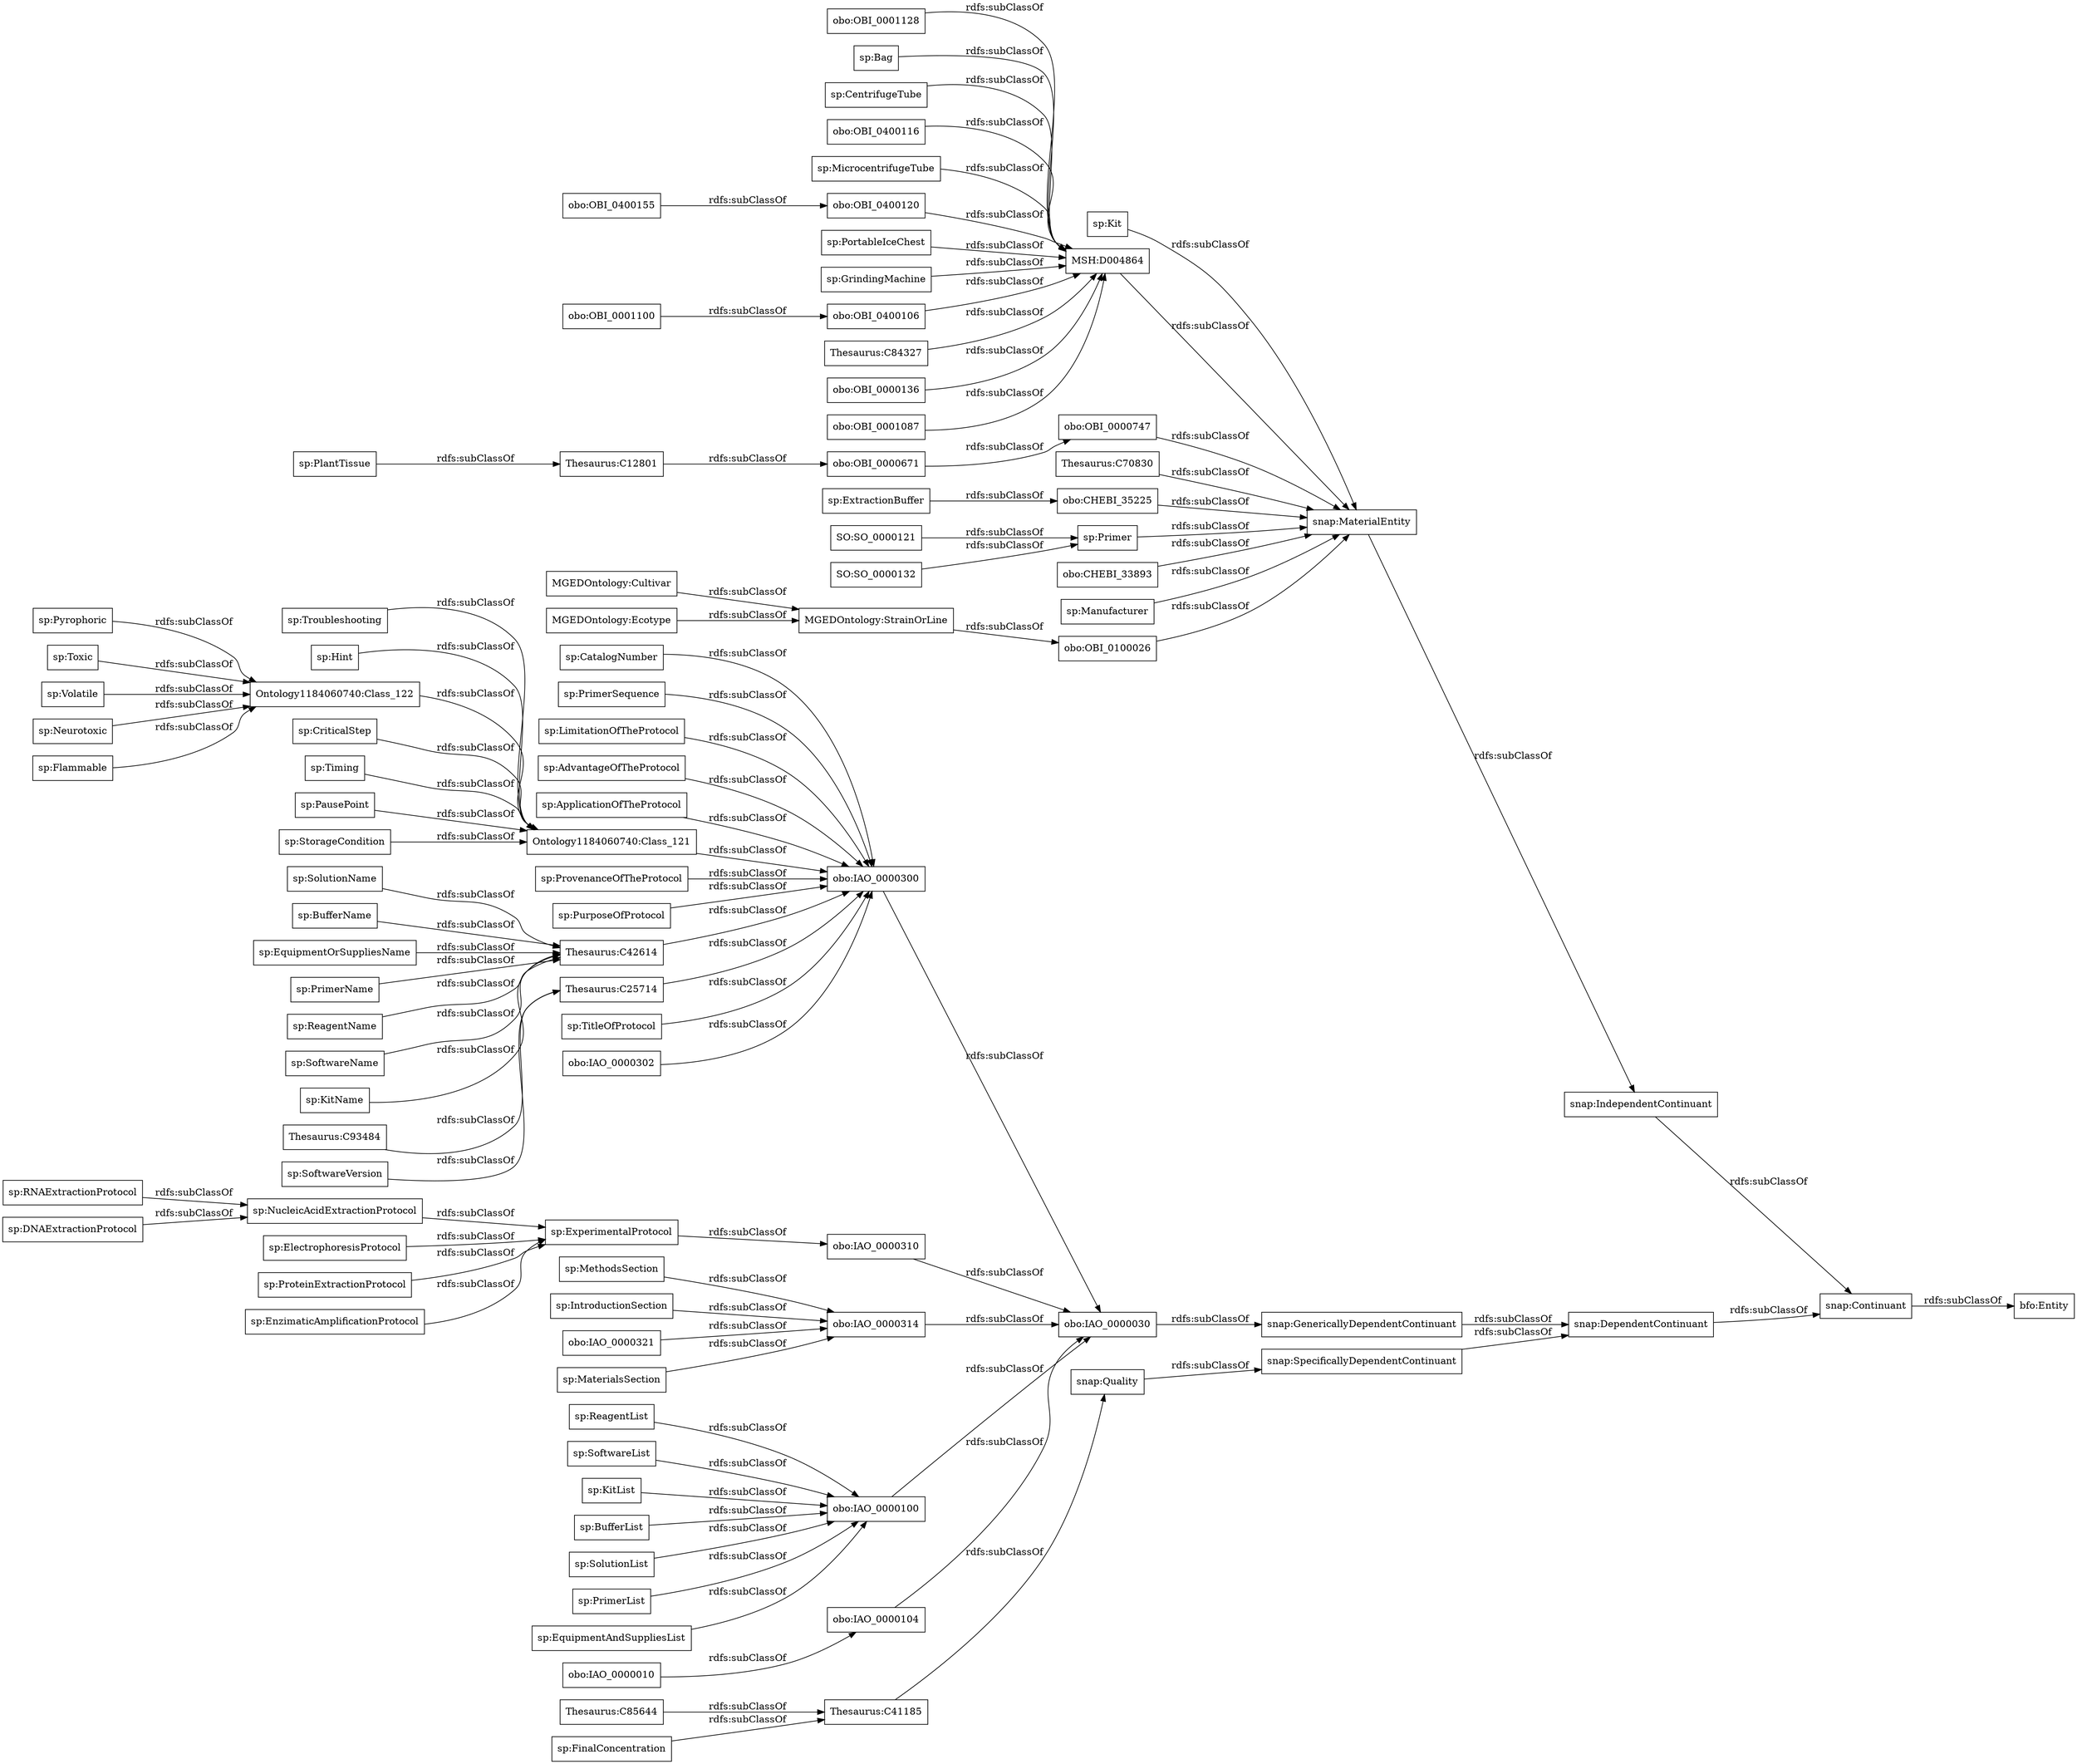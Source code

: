 digraph ar2dtool_diagram { 
rankdir=LR;
size="1000"
node [shape = rectangle, color="black"]; "sp:StorageCondition" "sp:PlantTissue" "snap:DependentContinuant" "sp:Hint" "MGEDOntology:Cultivar" "Thesaurus:C70830" "Thesaurus:C42614" "obo:CHEBI_35225" "SO:SO_0000132" "Thesaurus:C85644" "obo:IAO_0000310" "sp:Primer" "obo:OBI_0001087" "sp:BufferName" "MGEDOntology:StrainOrLine" "sp:ProteinExtractionProtocol" "sp:IntroductionSection" "obo:OBI_0001128" "sp:FinalConcentration" "snap:Quality" "obo:OBI_0400155" "sp:Volatile" "sp:ReagentList" "sp:Neurotoxic" "sp:ExtractionBuffer" "snap:MaterialEntity" "sp:EquipmentOrSuppliesName" "sp:EnzimaticAmplificationProtocol" "obo:OBI_0001100" "sp:Bag" "obo:OBI_0000671" "Thesaurus:C12801" "MGEDOntology:Ecotype" "snap:IndependentContinuant" "sp:SoftwareList" "obo:IAO_0000321" "Thesaurus:C41185" "sp:TitleOfProtocol" "sp:PrimerName" "Ontology1184060740:Class_122" "sp:SoftwareVersion" "obo:IAO_0000302" "sp:KitList" "sp:CriticalStep" "bfo:Entity" "obo:IAO_0000314" "obo:CHEBI_33893" "sp:BufferList" "sp:ReagentName" "sp:CatalogNumber" "snap:SpecificallyDependentContinuant" "obo:IAO_0000100" "obo:IAO_0000104" "sp:PrimerSequence" "sp:ExperimentalProtocol" "sp:Timing" "sp:SolutionList" "sp:PausePoint" "Thesaurus:C93484" "snap:GenericallyDependentContinuant" "sp:LimitationOfTheProtocol" "sp:SoftwareName" "obo:IAO_0000010" "SO:SO_0000121" "sp:RNAExtractionProtocol" "sp:Manufacturer" "sp:MaterialsSection" "sp:PrimerList" "sp:KitName" "sp:CentrifugeTube" "sp:AdvantageOfTheProtocol" "sp:ApplicationOfTheProtocol" "obo:OBI_0400116" "sp:MicrocentrifugeTube" "Thesaurus:C25714" "Ontology1184060740:Class_121" "sp:Flammable" "sp:Troubleshooting" "sp:EquipmentAndSuppliesList" "snap:Continuant" "sp:ProvenanceOfTheProtocol" "obo:IAO_0000030" "obo:OBI_0400120" "sp:PortableIceChest" "sp:MethodsSection" "sp:GrindingMachine" "obo:IAO_0000300" "obo:OBI_0100026" "obo:OBI_0400106" "sp:Kit" "Thesaurus:C84327" "sp:NucleicAcidExtractionProtocol" "sp:SolutionName" "sp:PurposeOfProtocol" "sp:ElectrophoresisProtocol" "obo:OBI_0000747" "sp:Pyrophoric" "sp:DNAExtractionProtocol" "MSH:D004864" "obo:OBI_0000136" "sp:Toxic" ; /*classes style*/
	"obo:IAO_0000104" -> "obo:IAO_0000030" [ label = "rdfs:subClassOf" ];
	"sp:CatalogNumber" -> "obo:IAO_0000300" [ label = "rdfs:subClassOf" ];
	"obo:CHEBI_33893" -> "snap:MaterialEntity" [ label = "rdfs:subClassOf" ];
	"sp:EquipmentAndSuppliesList" -> "obo:IAO_0000100" [ label = "rdfs:subClassOf" ];
	"sp:RNAExtractionProtocol" -> "sp:NucleicAcidExtractionProtocol" [ label = "rdfs:subClassOf" ];
	"sp:EquipmentOrSuppliesName" -> "Thesaurus:C42614" [ label = "rdfs:subClassOf" ];
	"sp:ReagentList" -> "obo:IAO_0000100" [ label = "rdfs:subClassOf" ];
	"sp:SolutionName" -> "Thesaurus:C42614" [ label = "rdfs:subClassOf" ];
	"sp:ElectrophoresisProtocol" -> "sp:ExperimentalProtocol" [ label = "rdfs:subClassOf" ];
	"obo:OBI_0001100" -> "obo:OBI_0400106" [ label = "rdfs:subClassOf" ];
	"sp:PausePoint" -> "Ontology1184060740:Class_121" [ label = "rdfs:subClassOf" ];
	"obo:CHEBI_35225" -> "snap:MaterialEntity" [ label = "rdfs:subClassOf" ];
	"sp:LimitationOfTheProtocol" -> "obo:IAO_0000300" [ label = "rdfs:subClassOf" ];
	"sp:Pyrophoric" -> "Ontology1184060740:Class_122" [ label = "rdfs:subClassOf" ];
	"sp:PrimerList" -> "obo:IAO_0000100" [ label = "rdfs:subClassOf" ];
	"obo:OBI_0400155" -> "obo:OBI_0400120" [ label = "rdfs:subClassOf" ];
	"Thesaurus:C12801" -> "obo:OBI_0000671" [ label = "rdfs:subClassOf" ];
	"Thesaurus:C70830" -> "snap:MaterialEntity" [ label = "rdfs:subClassOf" ];
	"sp:StorageCondition" -> "Ontology1184060740:Class_121" [ label = "rdfs:subClassOf" ];
	"Thesaurus:C93484" -> "Thesaurus:C25714" [ label = "rdfs:subClassOf" ];
	"Thesaurus:C41185" -> "snap:Quality" [ label = "rdfs:subClassOf" ];
	"sp:SoftwareList" -> "obo:IAO_0000100" [ label = "rdfs:subClassOf" ];
	"sp:NucleicAcidExtractionProtocol" -> "sp:ExperimentalProtocol" [ label = "rdfs:subClassOf" ];
	"sp:FinalConcentration" -> "Thesaurus:C41185" [ label = "rdfs:subClassOf" ];
	"MSH:D004864" -> "snap:MaterialEntity" [ label = "rdfs:subClassOf" ];
	"Thesaurus:C84327" -> "MSH:D004864" [ label = "rdfs:subClassOf" ];
	"sp:AdvantageOfTheProtocol" -> "obo:IAO_0000300" [ label = "rdfs:subClassOf" ];
	"obo:IAO_0000310" -> "obo:IAO_0000030" [ label = "rdfs:subClassOf" ];
	"sp:BufferList" -> "obo:IAO_0000100" [ label = "rdfs:subClassOf" ];
	"Thesaurus:C42614" -> "obo:IAO_0000300" [ label = "rdfs:subClassOf" ];
	"sp:CentrifugeTube" -> "MSH:D004864" [ label = "rdfs:subClassOf" ];
	"obo:OBI_0400106" -> "MSH:D004864" [ label = "rdfs:subClassOf" ];
	"obo:OBI_0100026" -> "snap:MaterialEntity" [ label = "rdfs:subClassOf" ];
	"sp:EnzimaticAmplificationProtocol" -> "sp:ExperimentalProtocol" [ label = "rdfs:subClassOf" ];
	"MGEDOntology:Cultivar" -> "MGEDOntology:StrainOrLine" [ label = "rdfs:subClassOf" ];
	"snap:GenericallyDependentContinuant" -> "snap:DependentContinuant" [ label = "rdfs:subClassOf" ];
	"obo:OBI_0001087" -> "MSH:D004864" [ label = "rdfs:subClassOf" ];
	"obo:IAO_0000302" -> "obo:IAO_0000300" [ label = "rdfs:subClassOf" ];
	"snap:Continuant" -> "bfo:Entity" [ label = "rdfs:subClassOf" ];
	"obo:IAO_0000010" -> "obo:IAO_0000104" [ label = "rdfs:subClassOf" ];
	"snap:SpecificallyDependentContinuant" -> "snap:DependentContinuant" [ label = "rdfs:subClassOf" ];
	"sp:ExperimentalProtocol" -> "obo:IAO_0000310" [ label = "rdfs:subClassOf" ];
	"sp:MethodsSection" -> "obo:IAO_0000314" [ label = "rdfs:subClassOf" ];
	"sp:PurposeOfProtocol" -> "obo:IAO_0000300" [ label = "rdfs:subClassOf" ];
	"Ontology1184060740:Class_122" -> "Ontology1184060740:Class_121" [ label = "rdfs:subClassOf" ];
	"obo:OBI_0400120" -> "MSH:D004864" [ label = "rdfs:subClassOf" ];
	"sp:SoftwareVersion" -> "Thesaurus:C25714" [ label = "rdfs:subClassOf" ];
	"obo:IAO_0000030" -> "snap:GenericallyDependentContinuant" [ label = "rdfs:subClassOf" ];
	"sp:Volatile" -> "Ontology1184060740:Class_122" [ label = "rdfs:subClassOf" ];
	"snap:Quality" -> "snap:SpecificallyDependentContinuant" [ label = "rdfs:subClassOf" ];
	"sp:ReagentName" -> "Thesaurus:C42614" [ label = "rdfs:subClassOf" ];
	"obo:IAO_0000314" -> "obo:IAO_0000030" [ label = "rdfs:subClassOf" ];
	"sp:Neurotoxic" -> "Ontology1184060740:Class_122" [ label = "rdfs:subClassOf" ];
	"sp:Hint" -> "Ontology1184060740:Class_121" [ label = "rdfs:subClassOf" ];
	"Ontology1184060740:Class_121" -> "obo:IAO_0000300" [ label = "rdfs:subClassOf" ];
	"sp:KitList" -> "obo:IAO_0000100" [ label = "rdfs:subClassOf" ];
	"sp:PrimerName" -> "Thesaurus:C42614" [ label = "rdfs:subClassOf" ];
	"obo:IAO_0000321" -> "obo:IAO_0000314" [ label = "rdfs:subClassOf" ];
	"sp:PlantTissue" -> "Thesaurus:C12801" [ label = "rdfs:subClassOf" ];
	"MGEDOntology:StrainOrLine" -> "obo:OBI_0100026" [ label = "rdfs:subClassOf" ];
	"sp:ProvenanceOfTheProtocol" -> "obo:IAO_0000300" [ label = "rdfs:subClassOf" ];
	"sp:SoftwareName" -> "Thesaurus:C42614" [ label = "rdfs:subClassOf" ];
	"Thesaurus:C85644" -> "Thesaurus:C41185" [ label = "rdfs:subClassOf" ];
	"MGEDOntology:Ecotype" -> "MGEDOntology:StrainOrLine" [ label = "rdfs:subClassOf" ];
	"SO:SO_0000121" -> "sp:Primer" [ label = "rdfs:subClassOf" ];
	"sp:BufferName" -> "Thesaurus:C42614" [ label = "rdfs:subClassOf" ];
	"sp:SolutionList" -> "obo:IAO_0000100" [ label = "rdfs:subClassOf" ];
	"sp:CriticalStep" -> "Ontology1184060740:Class_121" [ label = "rdfs:subClassOf" ];
	"obo:IAO_0000300" -> "obo:IAO_0000030" [ label = "rdfs:subClassOf" ];
	"sp:Kit" -> "snap:MaterialEntity" [ label = "rdfs:subClassOf" ];
	"sp:Troubleshooting" -> "Ontology1184060740:Class_121" [ label = "rdfs:subClassOf" ];
	"obo:OBI_0000671" -> "obo:OBI_0000747" [ label = "rdfs:subClassOf" ];
	"snap:DependentContinuant" -> "snap:Continuant" [ label = "rdfs:subClassOf" ];
	"obo:IAO_0000100" -> "obo:IAO_0000030" [ label = "rdfs:subClassOf" ];
	"sp:MaterialsSection" -> "obo:IAO_0000314" [ label = "rdfs:subClassOf" ];
	"sp:Timing" -> "Ontology1184060740:Class_121" [ label = "rdfs:subClassOf" ];
	"obo:OBI_0400116" -> "MSH:D004864" [ label = "rdfs:subClassOf" ];
	"obo:OBI_0001128" -> "MSH:D004864" [ label = "rdfs:subClassOf" ];
	"sp:Flammable" -> "Ontology1184060740:Class_122" [ label = "rdfs:subClassOf" ];
	"sp:DNAExtractionProtocol" -> "sp:NucleicAcidExtractionProtocol" [ label = "rdfs:subClassOf" ];
	"obo:OBI_0000136" -> "MSH:D004864" [ label = "rdfs:subClassOf" ];
	"snap:IndependentContinuant" -> "snap:Continuant" [ label = "rdfs:subClassOf" ];
	"sp:ApplicationOfTheProtocol" -> "obo:IAO_0000300" [ label = "rdfs:subClassOf" ];
	"sp:PrimerSequence" -> "obo:IAO_0000300" [ label = "rdfs:subClassOf" ];
	"sp:Primer" -> "snap:MaterialEntity" [ label = "rdfs:subClassOf" ];
	"sp:IntroductionSection" -> "obo:IAO_0000314" [ label = "rdfs:subClassOf" ];
	"sp:Bag" -> "MSH:D004864" [ label = "rdfs:subClassOf" ];
	"sp:ProteinExtractionProtocol" -> "sp:ExperimentalProtocol" [ label = "rdfs:subClassOf" ];
	"sp:ExtractionBuffer" -> "obo:CHEBI_35225" [ label = "rdfs:subClassOf" ];
	"Thesaurus:C25714" -> "obo:IAO_0000300" [ label = "rdfs:subClassOf" ];
	"sp:Toxic" -> "Ontology1184060740:Class_122" [ label = "rdfs:subClassOf" ];
	"snap:MaterialEntity" -> "snap:IndependentContinuant" [ label = "rdfs:subClassOf" ];
	"sp:KitName" -> "Thesaurus:C42614" [ label = "rdfs:subClassOf" ];
	"obo:OBI_0000747" -> "snap:MaterialEntity" [ label = "rdfs:subClassOf" ];
	"sp:GrindingMachine" -> "MSH:D004864" [ label = "rdfs:subClassOf" ];
	"sp:Manufacturer" -> "snap:MaterialEntity" [ label = "rdfs:subClassOf" ];
	"SO:SO_0000132" -> "sp:Primer" [ label = "rdfs:subClassOf" ];
	"sp:PortableIceChest" -> "MSH:D004864" [ label = "rdfs:subClassOf" ];
	"sp:TitleOfProtocol" -> "obo:IAO_0000300" [ label = "rdfs:subClassOf" ];
	"sp:MicrocentrifugeTube" -> "MSH:D004864" [ label = "rdfs:subClassOf" ];

}
